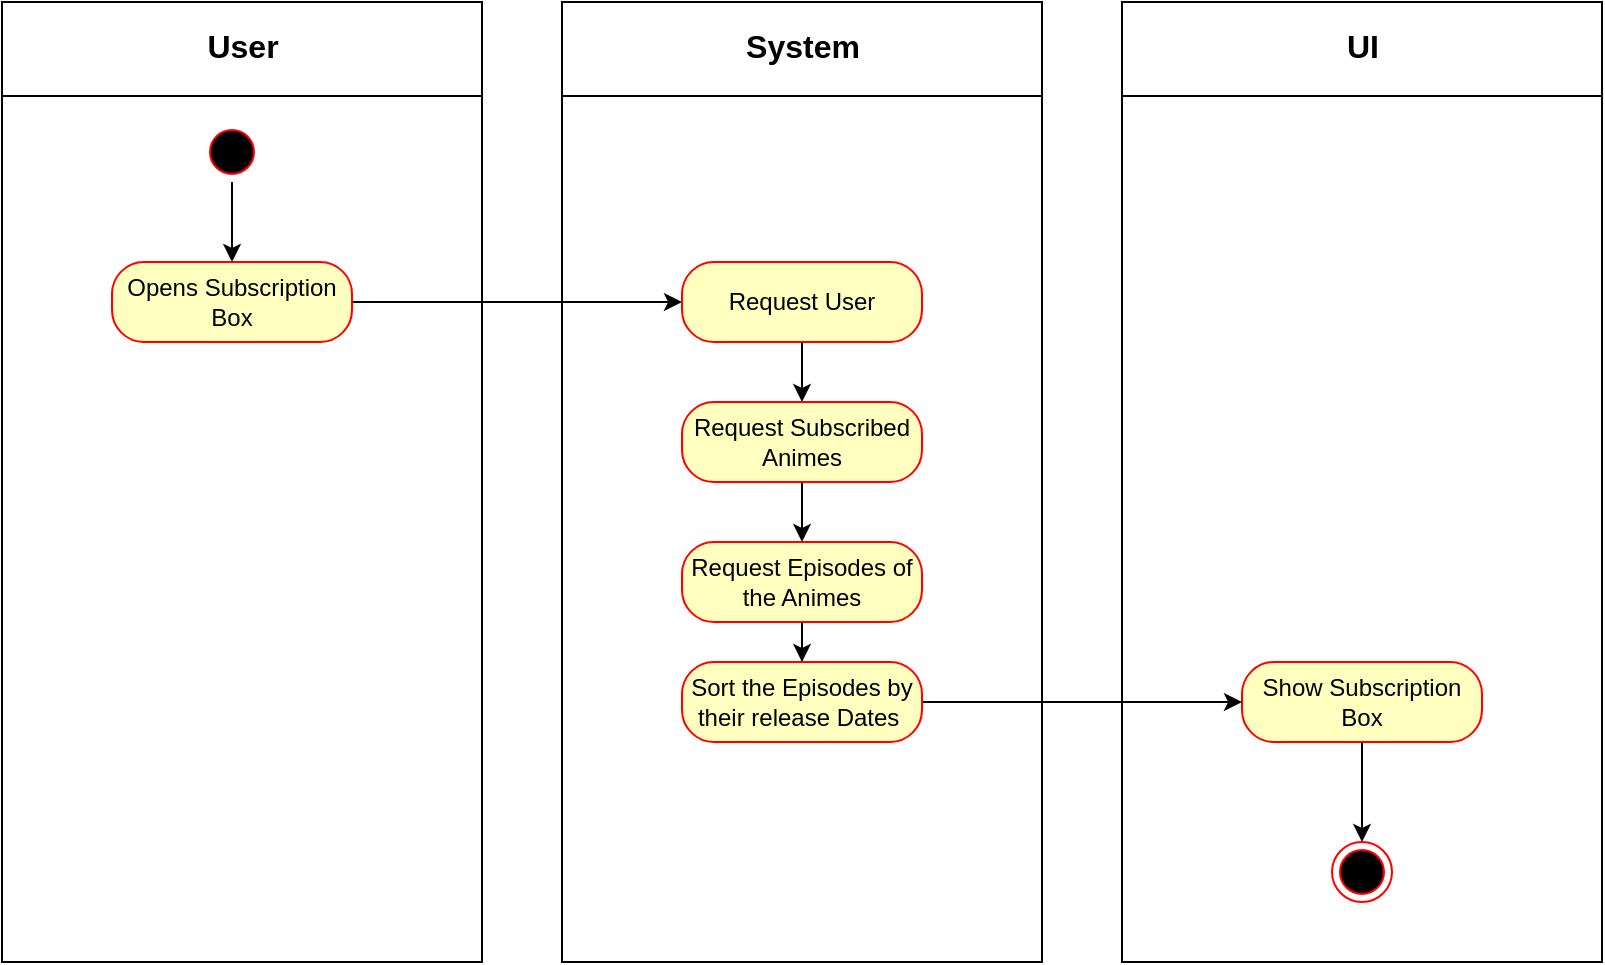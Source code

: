 <mxfile version="12.1.4" type="device" pages="1"><diagram id="Ovvs6COPH_eJPjE2kIno" name="Page-1"><mxGraphModel dx="1024" dy="530" grid="1" gridSize="10" guides="1" tooltips="1" connect="1" arrows="1" fold="1" page="1" pageScale="1" pageWidth="827" pageHeight="1169" math="0" shadow="0"><root><mxCell id="0"/><mxCell id="1" parent="0"/><mxCell id="xDLfczQcL7A0K3kYsFO0-15" value="" style="shape=internalStorage;whiteSpace=wrap;html=1;backgroundOutline=1;dx=0;dy=47;" vertex="1" parent="1"><mxGeometry width="240" height="480" as="geometry"/></mxCell><mxCell id="xDLfczQcL7A0K3kYsFO0-16" value="&lt;b&gt;&lt;font style=&quot;font-size: 16px&quot;&gt;User&lt;/font&gt;&lt;/b&gt;" style="text;html=1;resizable=0;points=[];autosize=1;align=center;verticalAlign=top;spacingTop=-4;" vertex="1" parent="1"><mxGeometry x="95" y="10" width="50" height="20" as="geometry"/></mxCell><mxCell id="xDLfczQcL7A0K3kYsFO0-45" value="" style="edgeStyle=orthogonalEdgeStyle;rounded=0;orthogonalLoop=1;jettySize=auto;html=1;" edge="1" parent="1" source="xDLfczQcL7A0K3kYsFO0-17" target="xDLfczQcL7A0K3kYsFO0-43"><mxGeometry relative="1" as="geometry"/></mxCell><mxCell id="xDLfczQcL7A0K3kYsFO0-17" value="" style="ellipse;html=1;shape=startState;fillColor=#000000;strokeColor=#ff0000;" vertex="1" parent="1"><mxGeometry x="100" y="60" width="30" height="30" as="geometry"/></mxCell><mxCell id="xDLfczQcL7A0K3kYsFO0-19" value="" style="shape=internalStorage;whiteSpace=wrap;html=1;backgroundOutline=1;dx=0;dy=47;" vertex="1" parent="1"><mxGeometry x="280" width="240" height="480" as="geometry"/></mxCell><mxCell id="xDLfczQcL7A0K3kYsFO0-20" value="" style="shape=internalStorage;whiteSpace=wrap;html=1;backgroundOutline=1;dx=0;dy=47;" vertex="1" parent="1"><mxGeometry x="560" width="240" height="480" as="geometry"/></mxCell><mxCell id="xDLfczQcL7A0K3kYsFO0-21" value="&lt;b&gt;&lt;font style=&quot;font-size: 16px&quot;&gt;System&lt;/font&gt;&lt;/b&gt;" style="text;html=1;resizable=0;points=[];autosize=1;align=center;verticalAlign=top;spacingTop=-4;" vertex="1" parent="1"><mxGeometry x="365" y="10" width="70" height="20" as="geometry"/></mxCell><mxCell id="xDLfczQcL7A0K3kYsFO0-22" value="&lt;b&gt;&lt;font style=&quot;font-size: 16px&quot;&gt;UI&lt;/font&gt;&lt;/b&gt;" style="text;html=1;resizable=0;points=[];autosize=1;align=center;verticalAlign=top;spacingTop=-4;" vertex="1" parent="1"><mxGeometry x="665" y="10" width="30" height="20" as="geometry"/></mxCell><mxCell id="xDLfczQcL7A0K3kYsFO0-66" style="edgeStyle=orthogonalEdgeStyle;rounded=0;orthogonalLoop=1;jettySize=auto;html=1;exitX=1;exitY=0.5;exitDx=0;exitDy=0;" edge="1" parent="1" source="xDLfczQcL7A0K3kYsFO0-43" target="xDLfczQcL7A0K3kYsFO0-48"><mxGeometry relative="1" as="geometry"/></mxCell><mxCell id="xDLfczQcL7A0K3kYsFO0-43" value="Opens Subscription Box" style="rounded=1;whiteSpace=wrap;html=1;arcSize=40;fontColor=#000000;fillColor=#ffffc0;strokeColor=#ff0000;" vertex="1" parent="1"><mxGeometry x="55" y="130" width="120" height="40" as="geometry"/></mxCell><mxCell id="xDLfczQcL7A0K3kYsFO0-76" style="edgeStyle=orthogonalEdgeStyle;rounded=0;orthogonalLoop=1;jettySize=auto;html=1;exitX=0.5;exitY=1;exitDx=0;exitDy=0;entryX=0.5;entryY=0;entryDx=0;entryDy=0;" edge="1" parent="1" source="xDLfczQcL7A0K3kYsFO0-46" target="xDLfczQcL7A0K3kYsFO0-75"><mxGeometry relative="1" as="geometry"/></mxCell><mxCell id="xDLfczQcL7A0K3kYsFO0-46" value="Show Subscription Box" style="rounded=1;whiteSpace=wrap;html=1;arcSize=40;fontColor=#000000;fillColor=#ffffc0;strokeColor=#ff0000;" vertex="1" parent="1"><mxGeometry x="620" y="330" width="120" height="40" as="geometry"/></mxCell><mxCell id="xDLfczQcL7A0K3kYsFO0-63" value="" style="edgeStyle=orthogonalEdgeStyle;rounded=0;orthogonalLoop=1;jettySize=auto;html=1;" edge="1" parent="1" source="xDLfczQcL7A0K3kYsFO0-48" target="xDLfczQcL7A0K3kYsFO0-62"><mxGeometry relative="1" as="geometry"/></mxCell><mxCell id="xDLfczQcL7A0K3kYsFO0-48" value="Request User" style="rounded=1;whiteSpace=wrap;html=1;arcSize=40;fontColor=#000000;fillColor=#ffffc0;strokeColor=#ff0000;" vertex="1" parent="1"><mxGeometry x="340" y="130" width="120" height="40" as="geometry"/></mxCell><mxCell id="xDLfczQcL7A0K3kYsFO0-71" style="edgeStyle=orthogonalEdgeStyle;rounded=0;orthogonalLoop=1;jettySize=auto;html=1;exitX=0.5;exitY=1;exitDx=0;exitDy=0;entryX=0.5;entryY=0;entryDx=0;entryDy=0;" edge="1" parent="1" source="xDLfczQcL7A0K3kYsFO0-62" target="xDLfczQcL7A0K3kYsFO0-67"><mxGeometry relative="1" as="geometry"/></mxCell><mxCell id="xDLfczQcL7A0K3kYsFO0-62" value="Request Subscribed Animes" style="rounded=1;whiteSpace=wrap;html=1;arcSize=40;fontColor=#000000;fillColor=#ffffc0;strokeColor=#ff0000;" vertex="1" parent="1"><mxGeometry x="340" y="200" width="120" height="40" as="geometry"/></mxCell><mxCell id="xDLfczQcL7A0K3kYsFO0-73" value="" style="edgeStyle=orthogonalEdgeStyle;rounded=0;orthogonalLoop=1;jettySize=auto;html=1;" edge="1" parent="1" source="xDLfczQcL7A0K3kYsFO0-67" target="xDLfczQcL7A0K3kYsFO0-72"><mxGeometry relative="1" as="geometry"/></mxCell><mxCell id="xDLfczQcL7A0K3kYsFO0-67" value="Request Episodes of the Animes" style="rounded=1;whiteSpace=wrap;html=1;arcSize=40;fontColor=#000000;fillColor=#ffffc0;strokeColor=#ff0000;" vertex="1" parent="1"><mxGeometry x="340" y="270" width="120" height="40" as="geometry"/></mxCell><mxCell id="xDLfczQcL7A0K3kYsFO0-74" style="edgeStyle=orthogonalEdgeStyle;rounded=0;orthogonalLoop=1;jettySize=auto;html=1;exitX=1;exitY=0.5;exitDx=0;exitDy=0;entryX=0;entryY=0.5;entryDx=0;entryDy=0;" edge="1" parent="1" source="xDLfczQcL7A0K3kYsFO0-72" target="xDLfczQcL7A0K3kYsFO0-46"><mxGeometry relative="1" as="geometry"/></mxCell><mxCell id="xDLfczQcL7A0K3kYsFO0-72" value="Sort the Episodes by their release Dates&amp;nbsp;" style="rounded=1;whiteSpace=wrap;html=1;arcSize=40;fontColor=#000000;fillColor=#ffffc0;strokeColor=#ff0000;" vertex="1" parent="1"><mxGeometry x="340" y="330" width="120" height="40" as="geometry"/></mxCell><mxCell id="xDLfczQcL7A0K3kYsFO0-75" value="" style="ellipse;html=1;shape=endState;fillColor=#000000;strokeColor=#ff0000;" vertex="1" parent="1"><mxGeometry x="665" y="420" width="30" height="30" as="geometry"/></mxCell></root></mxGraphModel></diagram></mxfile>